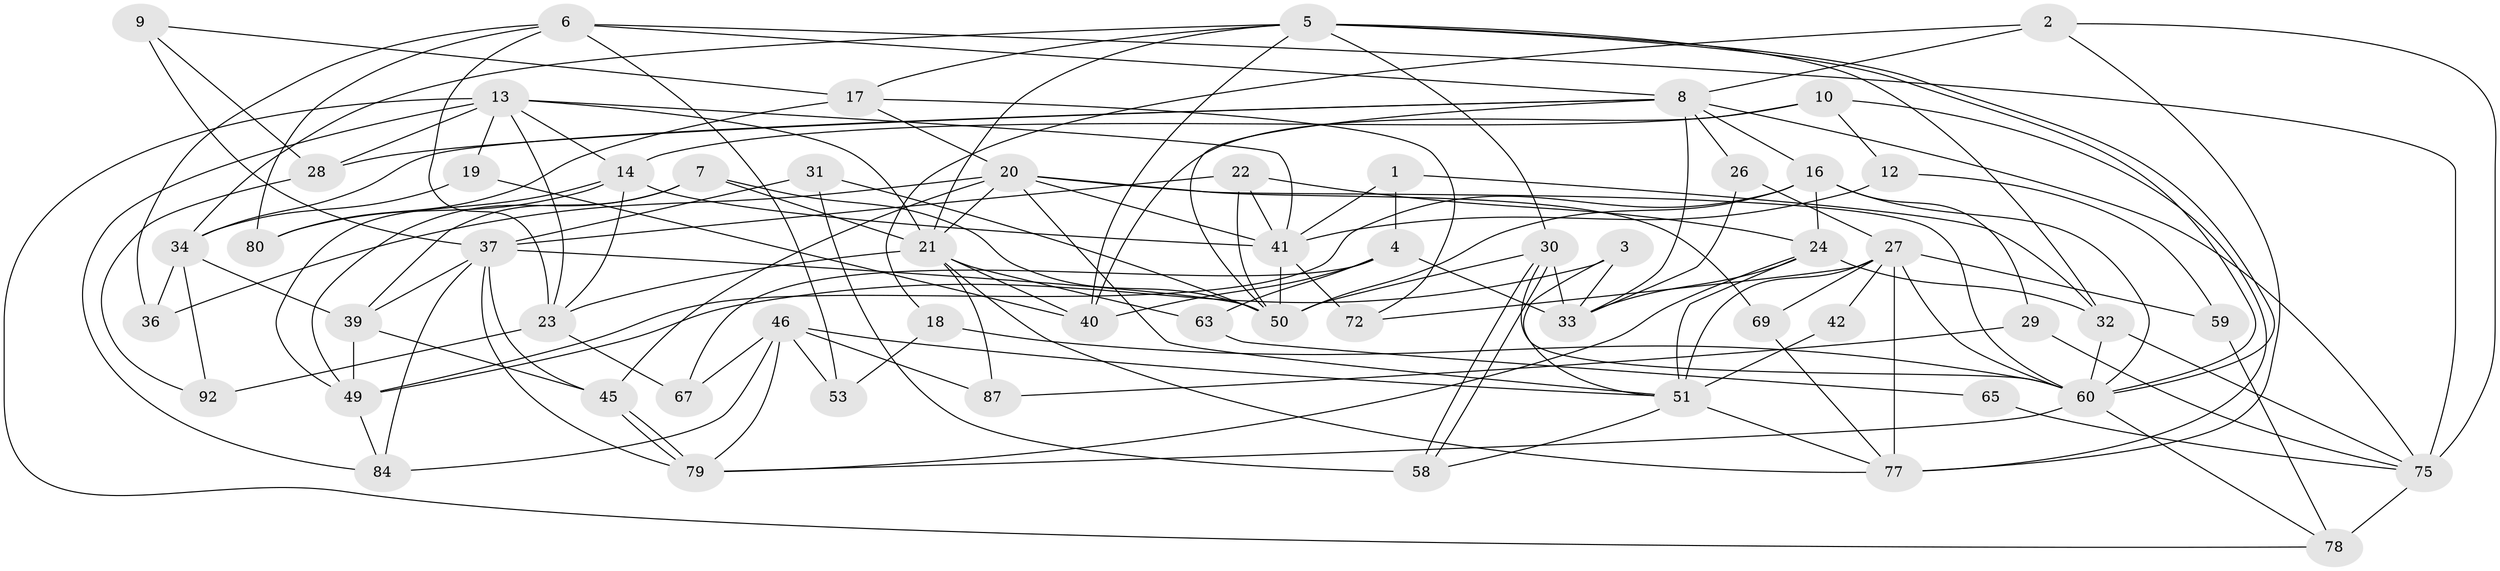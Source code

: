 // Generated by graph-tools (version 1.1) at 2025/24/03/03/25 07:24:04]
// undirected, 59 vertices, 147 edges
graph export_dot {
graph [start="1"]
  node [color=gray90,style=filled];
  1;
  2 [super="+48"];
  3;
  4 [super="+44"];
  5 [super="+15"];
  6 [super="+83"];
  7;
  8 [super="+11"];
  9 [super="+68"];
  10 [super="+47"];
  12;
  13 [super="+76"];
  14 [super="+90"];
  16 [super="+81"];
  17 [super="+52"];
  18;
  19;
  20 [super="+25"];
  21 [super="+64"];
  22 [super="+43"];
  23 [super="+85"];
  24 [super="+61"];
  26;
  27 [super="+70"];
  28 [super="+89"];
  29 [super="+62"];
  30 [super="+38"];
  31;
  32;
  33 [super="+66"];
  34 [super="+35"];
  36 [super="+95"];
  37 [super="+91"];
  39 [super="+54"];
  40 [super="+86"];
  41 [super="+56"];
  42;
  45 [super="+57"];
  46 [super="+55"];
  49 [super="+93"];
  50 [super="+71"];
  51 [super="+73"];
  53;
  58;
  59;
  60 [super="+74"];
  63;
  65;
  67;
  69;
  72;
  75 [super="+82"];
  77 [super="+88"];
  78;
  79;
  80;
  84 [super="+94"];
  87;
  92;
  1 -- 32;
  1 -- 41;
  1 -- 4;
  2 -- 18;
  2 -- 77;
  2 -- 8;
  2 -- 75;
  3 -- 33;
  3 -- 51;
  3 -- 49;
  4 -- 33;
  4 -- 67 [weight=2];
  4 -- 40;
  4 -- 63;
  5 -- 60;
  5 -- 60;
  5 -- 21;
  5 -- 30;
  5 -- 32;
  5 -- 17;
  5 -- 34;
  5 -- 40;
  6 -- 80;
  6 -- 53;
  6 -- 8;
  6 -- 75;
  6 -- 36;
  6 -- 23;
  7 -- 50;
  7 -- 21;
  7 -- 49;
  7 -- 39;
  8 -- 26;
  8 -- 50;
  8 -- 75;
  8 -- 28;
  8 -- 34;
  8 -- 16;
  8 -- 33;
  9 -- 28;
  9 -- 37;
  9 -- 17;
  10 -- 14;
  10 -- 40;
  10 -- 12;
  10 -- 77;
  12 -- 41;
  12 -- 59;
  13 -- 19;
  13 -- 28;
  13 -- 78;
  13 -- 84;
  13 -- 41;
  13 -- 14;
  13 -- 21;
  13 -- 23;
  14 -- 80;
  14 -- 49;
  14 -- 41;
  14 -- 23;
  16 -- 24;
  16 -- 50;
  16 -- 49 [weight=2];
  16 -- 29;
  16 -- 60;
  17 -- 80;
  17 -- 72;
  17 -- 20;
  18 -- 53;
  18 -- 60;
  19 -- 34;
  19 -- 40;
  20 -- 69;
  20 -- 51;
  20 -- 36;
  20 -- 41;
  20 -- 45;
  20 -- 60;
  20 -- 21;
  21 -- 40;
  21 -- 63;
  21 -- 77;
  21 -- 87;
  21 -- 23;
  22 -- 50;
  22 -- 41;
  22 -- 37;
  22 -- 24;
  23 -- 67;
  23 -- 92;
  24 -- 32;
  24 -- 51;
  24 -- 33;
  24 -- 79;
  26 -- 27;
  26 -- 33;
  27 -- 77 [weight=2];
  27 -- 42;
  27 -- 51;
  27 -- 69;
  27 -- 72;
  27 -- 59;
  27 -- 60;
  28 -- 92;
  29 -- 87;
  29 -- 75;
  30 -- 58;
  30 -- 58;
  30 -- 33;
  30 -- 50;
  30 -- 60;
  31 -- 58;
  31 -- 50;
  31 -- 37;
  32 -- 75;
  32 -- 60;
  34 -- 39;
  34 -- 92;
  34 -- 36;
  37 -- 79;
  37 -- 50;
  37 -- 84;
  37 -- 39;
  37 -- 45;
  39 -- 49;
  39 -- 45;
  41 -- 50;
  41 -- 72;
  42 -- 51;
  45 -- 79;
  45 -- 79;
  46 -- 79;
  46 -- 67;
  46 -- 87;
  46 -- 84;
  46 -- 53;
  46 -- 51;
  49 -- 84;
  51 -- 58;
  51 -- 77;
  59 -- 78;
  60 -- 78;
  60 -- 79;
  63 -- 65;
  65 -- 75;
  69 -- 77;
  75 -- 78;
}
